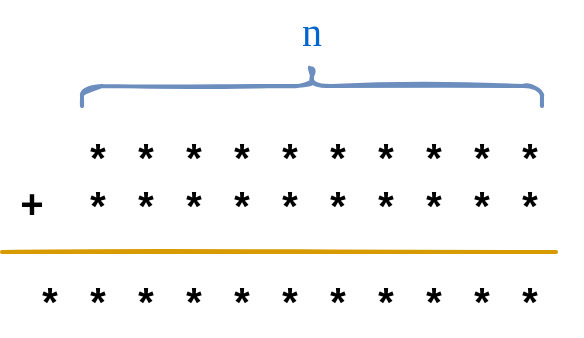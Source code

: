 <mxfile version="20.3.3" type="github">
  <diagram id="-UWvrq-8qz9pk3H4N8ZH" name="Page-1">
    <mxGraphModel dx="823" dy="855" grid="1" gridSize="10" guides="1" tooltips="1" connect="1" arrows="1" fold="1" page="1" pageScale="1" pageWidth="827" pageHeight="1169" math="0" shadow="0">
      <root>
        <mxCell id="0" />
        <mxCell id="1" parent="0" />
        <mxCell id="FqbuVPFsn1uOoYEnQqN5-1" value="* * * * * * * * * *&lt;br&gt;* * * * * * * * * *" style="text;html=1;strokeColor=none;fillColor=none;align=left;verticalAlign=middle;whiteSpace=wrap;rounded=0;fontFamily=Courier New;fontStyle=1;fontSize=20;" vertex="1" parent="1">
          <mxGeometry x="150" y="170" width="250" height="30" as="geometry" />
        </mxCell>
        <mxCell id="FqbuVPFsn1uOoYEnQqN5-2" value="" style="endArrow=none;html=1;rounded=0;fontFamily=Courier New;fontSize=20;sketch=1;fillColor=#ffe6cc;strokeColor=#d79b00;strokeWidth=2;" edge="1" parent="1">
          <mxGeometry width="50" height="50" relative="1" as="geometry">
            <mxPoint x="110" y="218" as="sourcePoint" />
            <mxPoint x="387" y="218" as="targetPoint" />
          </mxGeometry>
        </mxCell>
        <mxCell id="FqbuVPFsn1uOoYEnQqN5-3" value="+" style="text;html=1;strokeColor=none;fillColor=none;align=center;verticalAlign=middle;whiteSpace=wrap;rounded=0;fontFamily=Courier New;fontSize=20;fontStyle=1" vertex="1" parent="1">
          <mxGeometry x="110" y="180" width="30" height="30" as="geometry" />
        </mxCell>
        <mxCell id="FqbuVPFsn1uOoYEnQqN5-4" value="* * * * * * * * * * *" style="text;html=1;strokeColor=none;fillColor=none;align=left;verticalAlign=middle;whiteSpace=wrap;rounded=0;fontFamily=Courier New;fontStyle=1;fontSize=20;" vertex="1" parent="1">
          <mxGeometry x="126" y="230" width="270" height="30" as="geometry" />
        </mxCell>
        <mxCell id="FqbuVPFsn1uOoYEnQqN5-5" value="" style="shape=curlyBracket;whiteSpace=wrap;html=1;rounded=1;fontFamily=Courier New;fontSize=20;rotation=90;fillColor=#dae8fc;strokeColor=#6c8ebf;strokeWidth=2;sketch=1;" vertex="1" parent="1">
          <mxGeometry x="255" y="20" width="20" height="230" as="geometry" />
        </mxCell>
        <mxCell id="FqbuVPFsn1uOoYEnQqN5-6" value="n" style="text;html=1;strokeColor=none;fillColor=none;align=center;verticalAlign=middle;whiteSpace=wrap;rounded=0;sketch=1;strokeWidth=2;fontFamily=Comic Sans MS;fontSize=20;fontColor=#0066CC;" vertex="1" parent="1">
          <mxGeometry x="235" y="92" width="60" height="30" as="geometry" />
        </mxCell>
      </root>
    </mxGraphModel>
  </diagram>
</mxfile>

